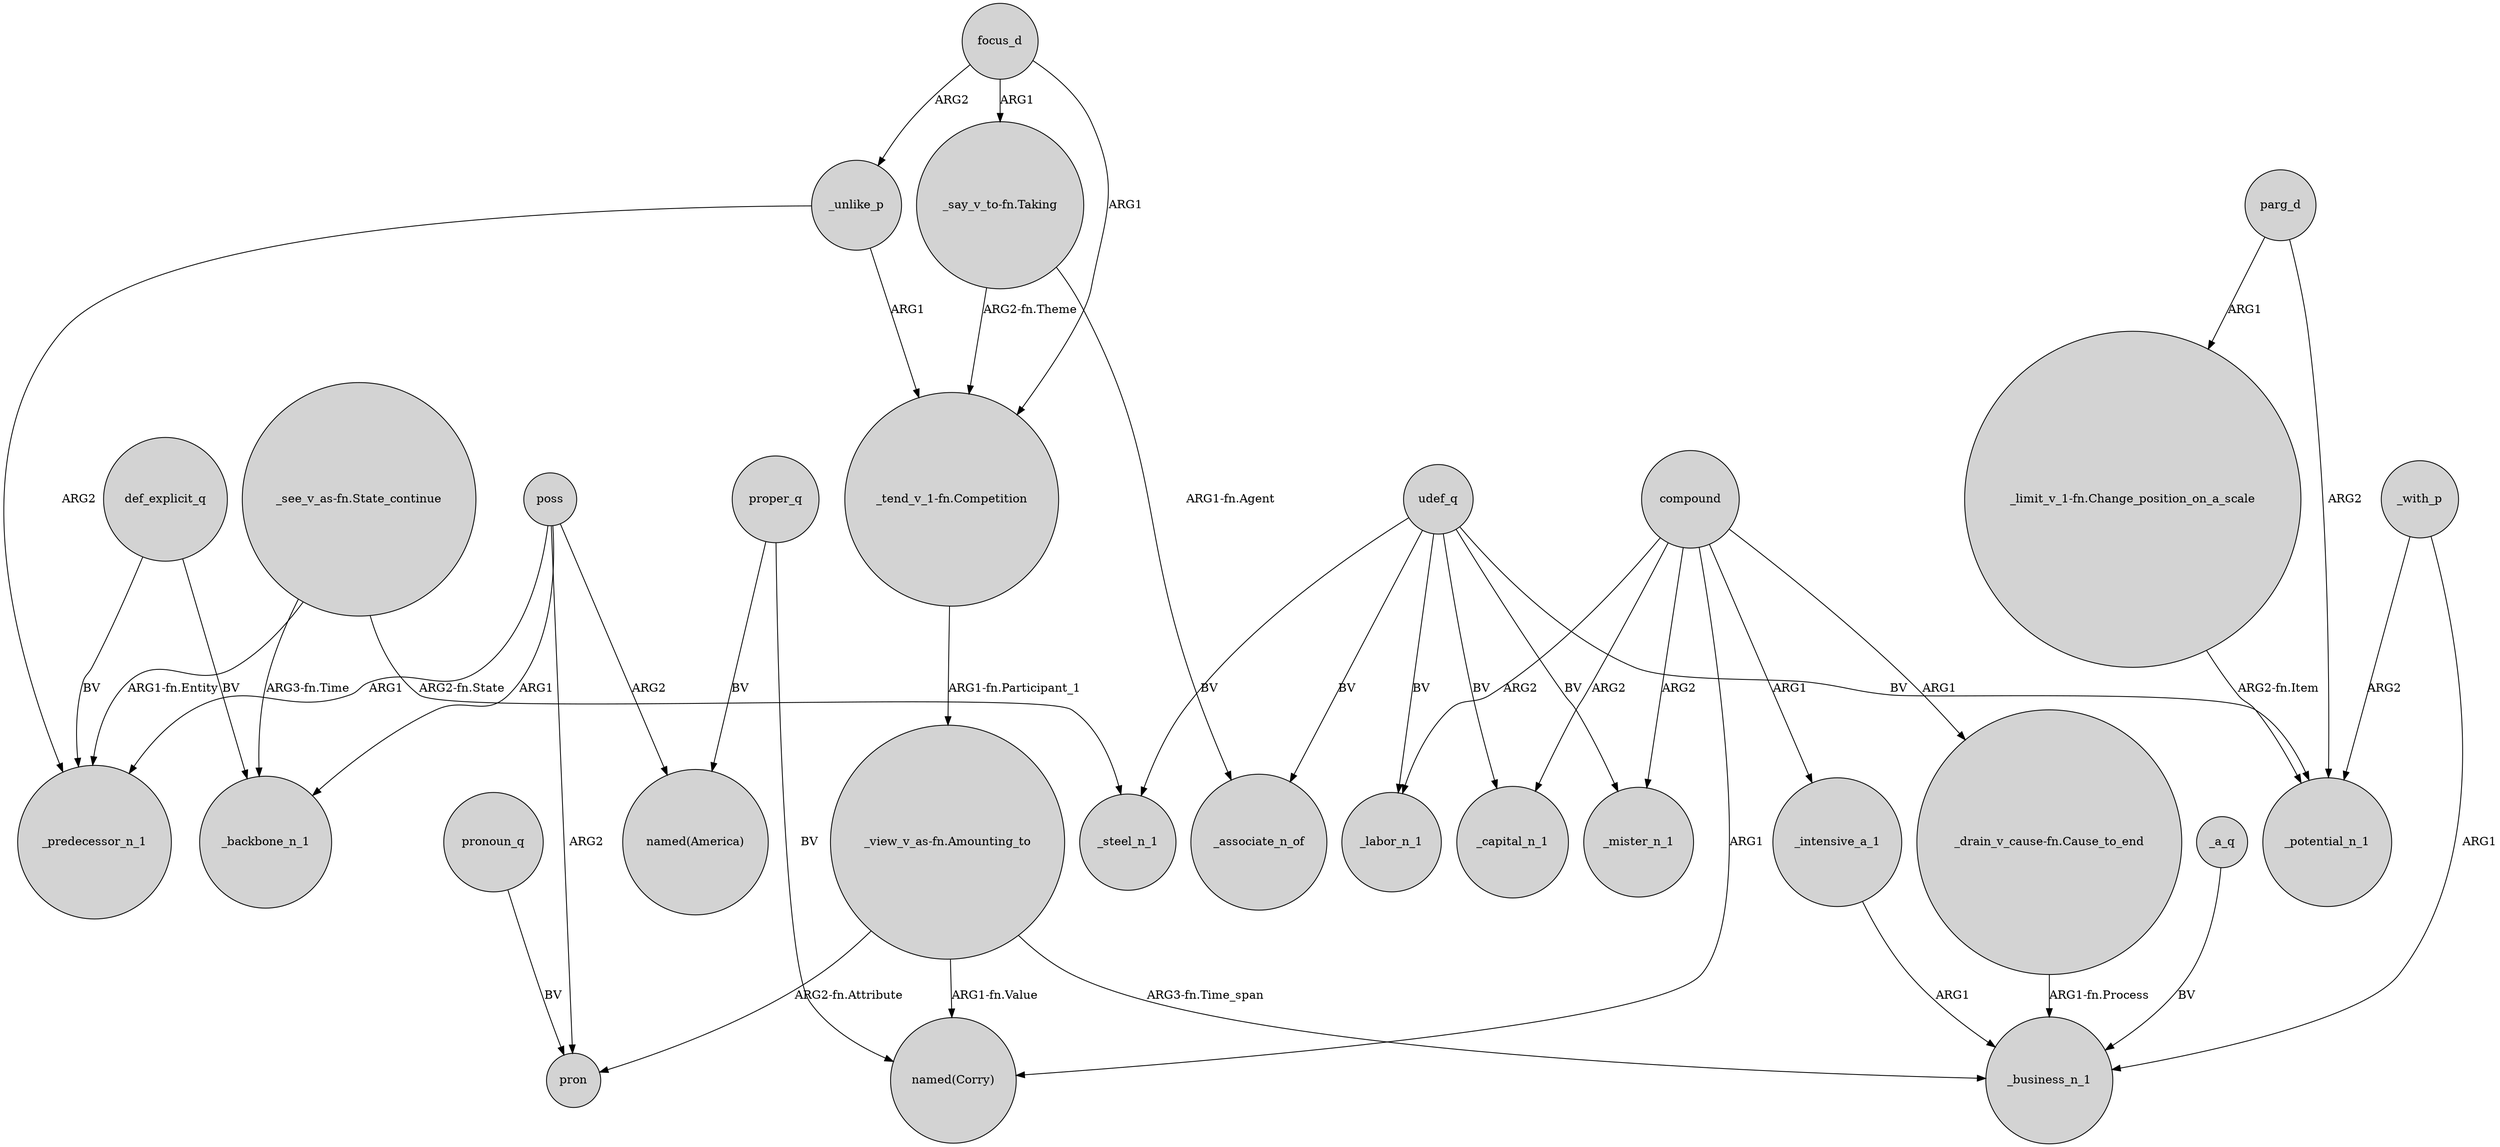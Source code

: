 digraph {
	node [shape=circle style=filled]
	_intensive_a_1 -> _business_n_1 [label=ARG1]
	compound -> _mister_n_1 [label=ARG2]
	"_say_v_to-fn.Taking" -> _associate_n_of [label="ARG1-fn.Agent"]
	"_tend_v_1-fn.Competition" -> "_view_v_as-fn.Amounting_to" [label="ARG1-fn.Participant_1"]
	focus_d -> "_say_v_to-fn.Taking" [label=ARG1]
	"_see_v_as-fn.State_continue" -> _predecessor_n_1 [label="ARG1-fn.Entity"]
	parg_d -> "_limit_v_1-fn.Change_position_on_a_scale" [label=ARG1]
	"_see_v_as-fn.State_continue" -> _steel_n_1 [label="ARG2-fn.State"]
	proper_q -> "named(America)" [label=BV]
	_a_q -> _business_n_1 [label=BV]
	_with_p -> _business_n_1 [label=ARG1]
	"_view_v_as-fn.Amounting_to" -> pron [label="ARG2-fn.Attribute"]
	poss -> _backbone_n_1 [label=ARG1]
	"_view_v_as-fn.Amounting_to" -> _business_n_1 [label="ARG3-fn.Time_span"]
	"_see_v_as-fn.State_continue" -> _backbone_n_1 [label="ARG3-fn.Time"]
	udef_q -> _mister_n_1 [label=BV]
	"_drain_v_cause-fn.Cause_to_end" -> _business_n_1 [label="ARG1-fn.Process"]
	focus_d -> _unlike_p [label=ARG2]
	"_limit_v_1-fn.Change_position_on_a_scale" -> _potential_n_1 [label="ARG2-fn.Item"]
	proper_q -> "named(Corry)" [label=BV]
	"_view_v_as-fn.Amounting_to" -> "named(Corry)" [label="ARG1-fn.Value"]
	_with_p -> _potential_n_1 [label=ARG2]
	udef_q -> _steel_n_1 [label=BV]
	pronoun_q -> pron [label=BV]
	focus_d -> "_tend_v_1-fn.Competition" [label=ARG1]
	udef_q -> _associate_n_of [label=BV]
	poss -> pron [label=ARG2]
	"_say_v_to-fn.Taking" -> "_tend_v_1-fn.Competition" [label="ARG2-fn.Theme"]
	compound -> "named(Corry)" [label=ARG1]
	def_explicit_q -> _predecessor_n_1 [label=BV]
	udef_q -> _capital_n_1 [label=BV]
	compound -> _intensive_a_1 [label=ARG1]
	_unlike_p -> _predecessor_n_1 [label=ARG2]
	parg_d -> _potential_n_1 [label=ARG2]
	compound -> _labor_n_1 [label=ARG2]
	def_explicit_q -> _backbone_n_1 [label=BV]
	udef_q -> _labor_n_1 [label=BV]
	compound -> "_drain_v_cause-fn.Cause_to_end" [label=ARG1]
	compound -> _capital_n_1 [label=ARG2]
	poss -> _predecessor_n_1 [label=ARG1]
	udef_q -> _potential_n_1 [label=BV]
	poss -> "named(America)" [label=ARG2]
	_unlike_p -> "_tend_v_1-fn.Competition" [label=ARG1]
}
